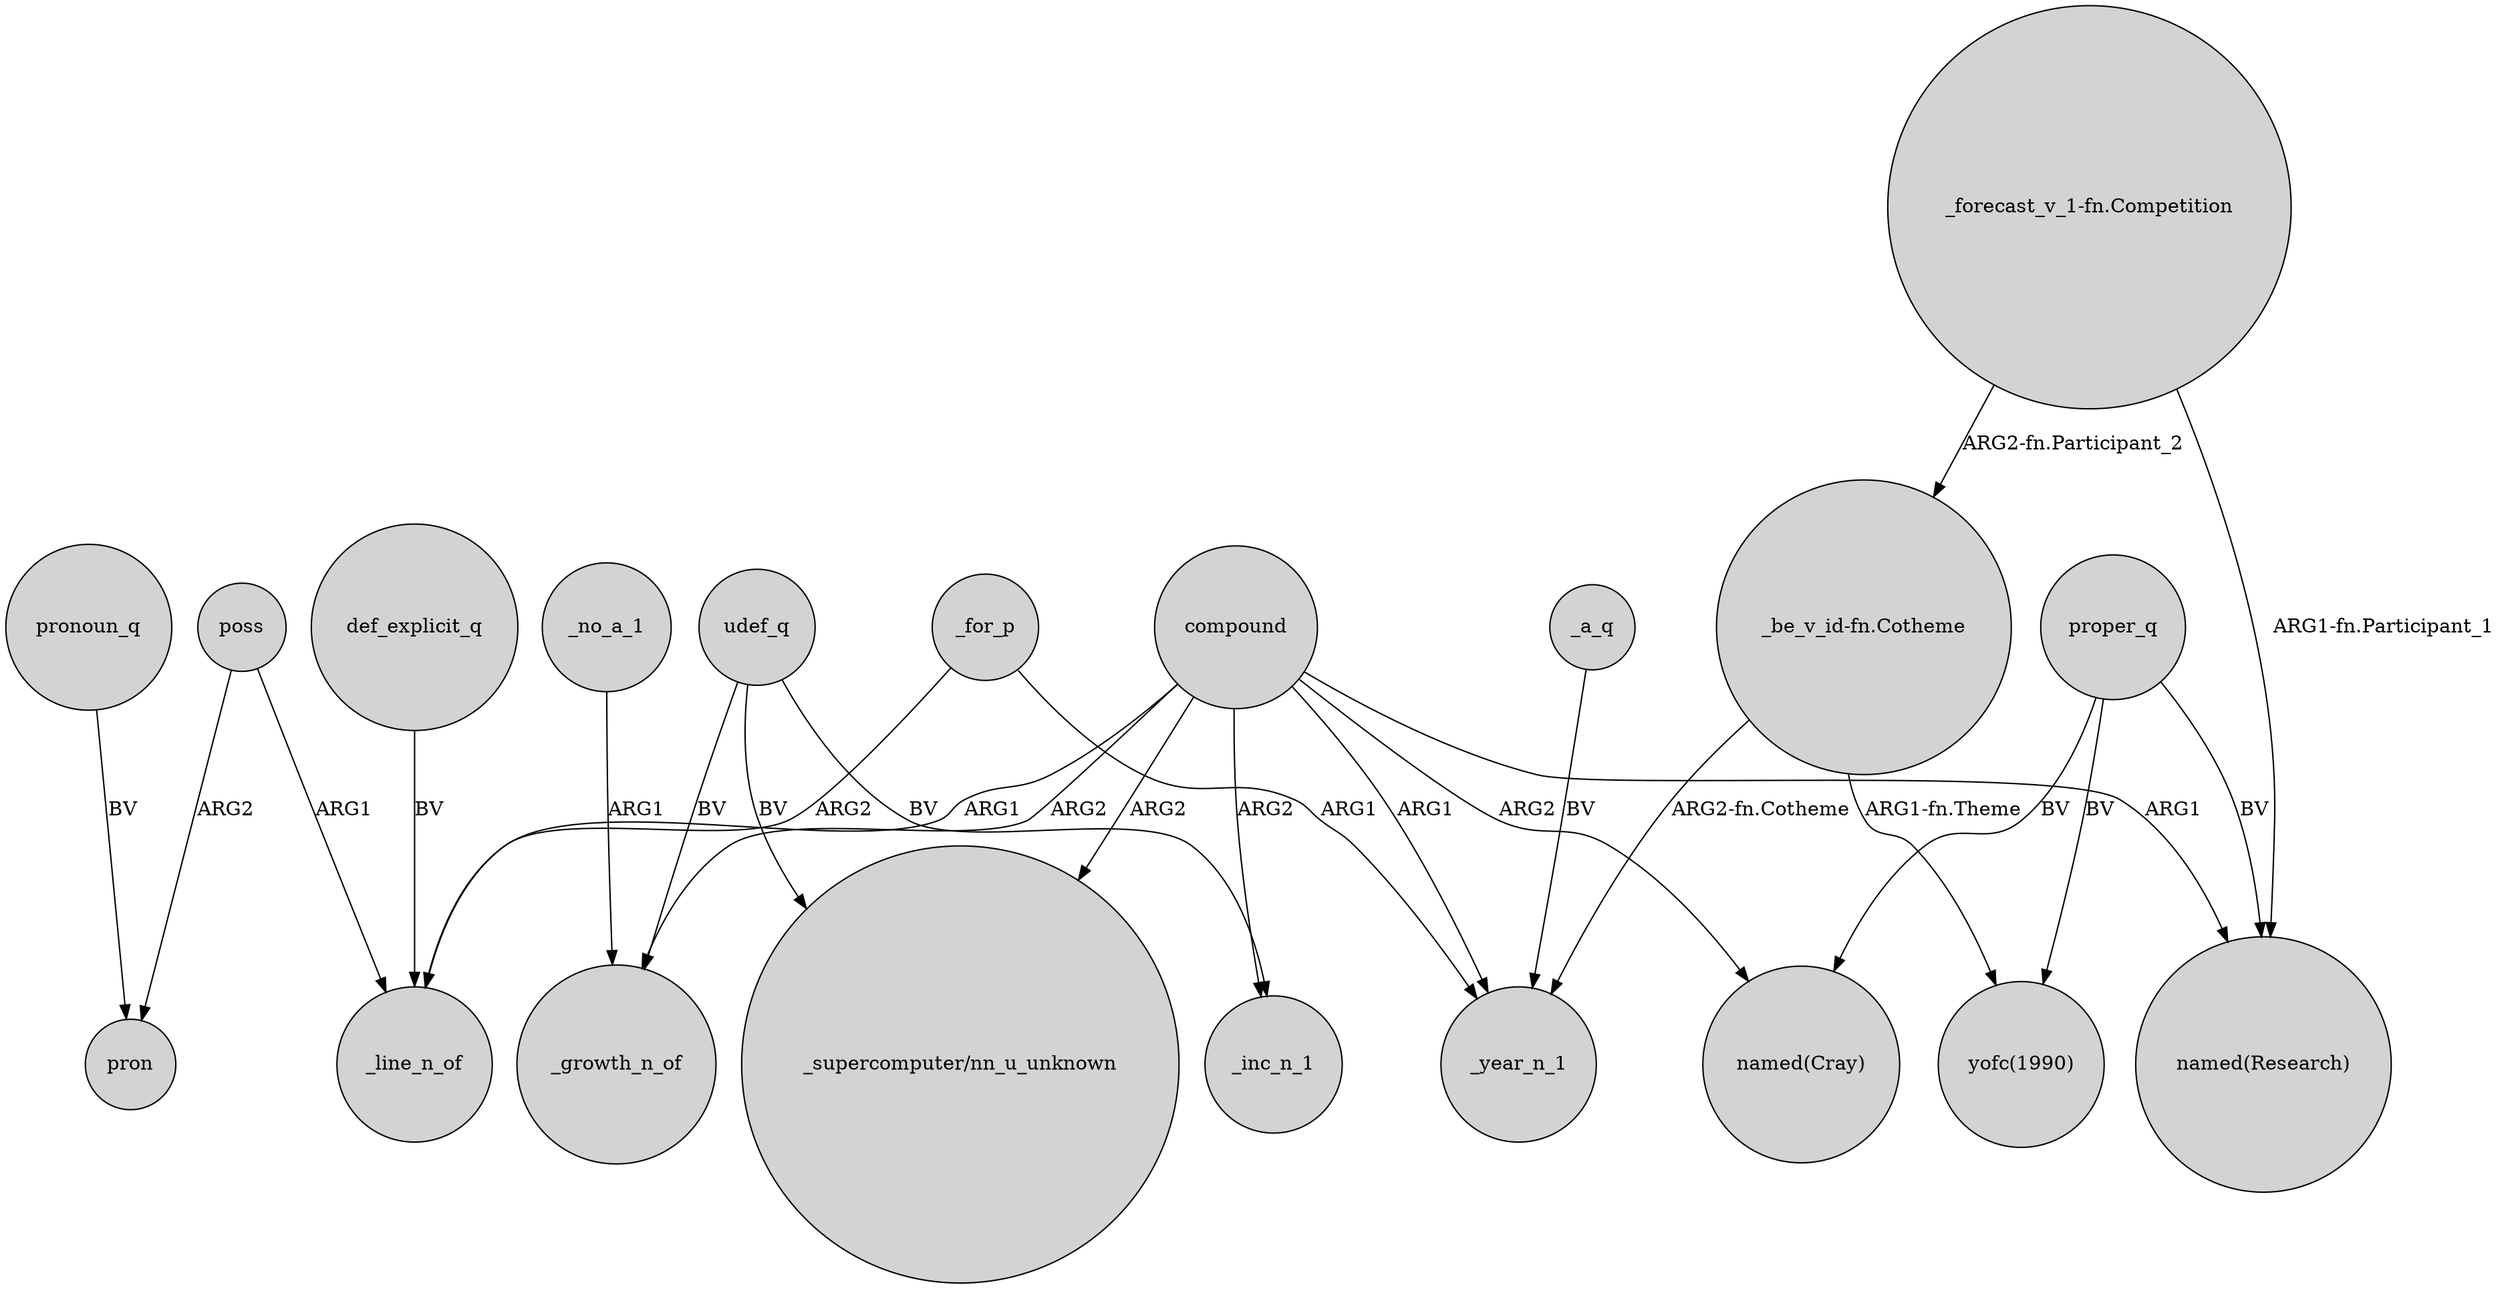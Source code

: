 digraph {
	node [shape=circle style=filled]
	"_be_v_id-fn.Cotheme" -> _year_n_1 [label="ARG2-fn.Cotheme"]
	def_explicit_q -> _line_n_of [label=BV]
	compound -> "_supercomputer/nn_u_unknown" [label=ARG2]
	_for_p -> _line_n_of [label=ARG2]
	"_be_v_id-fn.Cotheme" -> "yofc(1990)" [label="ARG1-fn.Theme"]
	proper_q -> "named(Cray)" [label=BV]
	"_forecast_v_1-fn.Competition" -> "named(Research)" [label="ARG1-fn.Participant_1"]
	compound -> _year_n_1 [label=ARG1]
	_a_q -> _year_n_1 [label=BV]
	pronoun_q -> pron [label=BV]
	compound -> _line_n_of [label=ARG1]
	udef_q -> _inc_n_1 [label=BV]
	poss -> pron [label=ARG2]
	compound -> _inc_n_1 [label=ARG2]
	compound -> "named(Research)" [label=ARG1]
	poss -> _line_n_of [label=ARG1]
	compound -> _growth_n_of [label=ARG2]
	proper_q -> "yofc(1990)" [label=BV]
	udef_q -> _growth_n_of [label=BV]
	"_forecast_v_1-fn.Competition" -> "_be_v_id-fn.Cotheme" [label="ARG2-fn.Participant_2"]
	compound -> "named(Cray)" [label=ARG2]
	_no_a_1 -> _growth_n_of [label=ARG1]
	_for_p -> _year_n_1 [label=ARG1]
	proper_q -> "named(Research)" [label=BV]
	udef_q -> "_supercomputer/nn_u_unknown" [label=BV]
}
